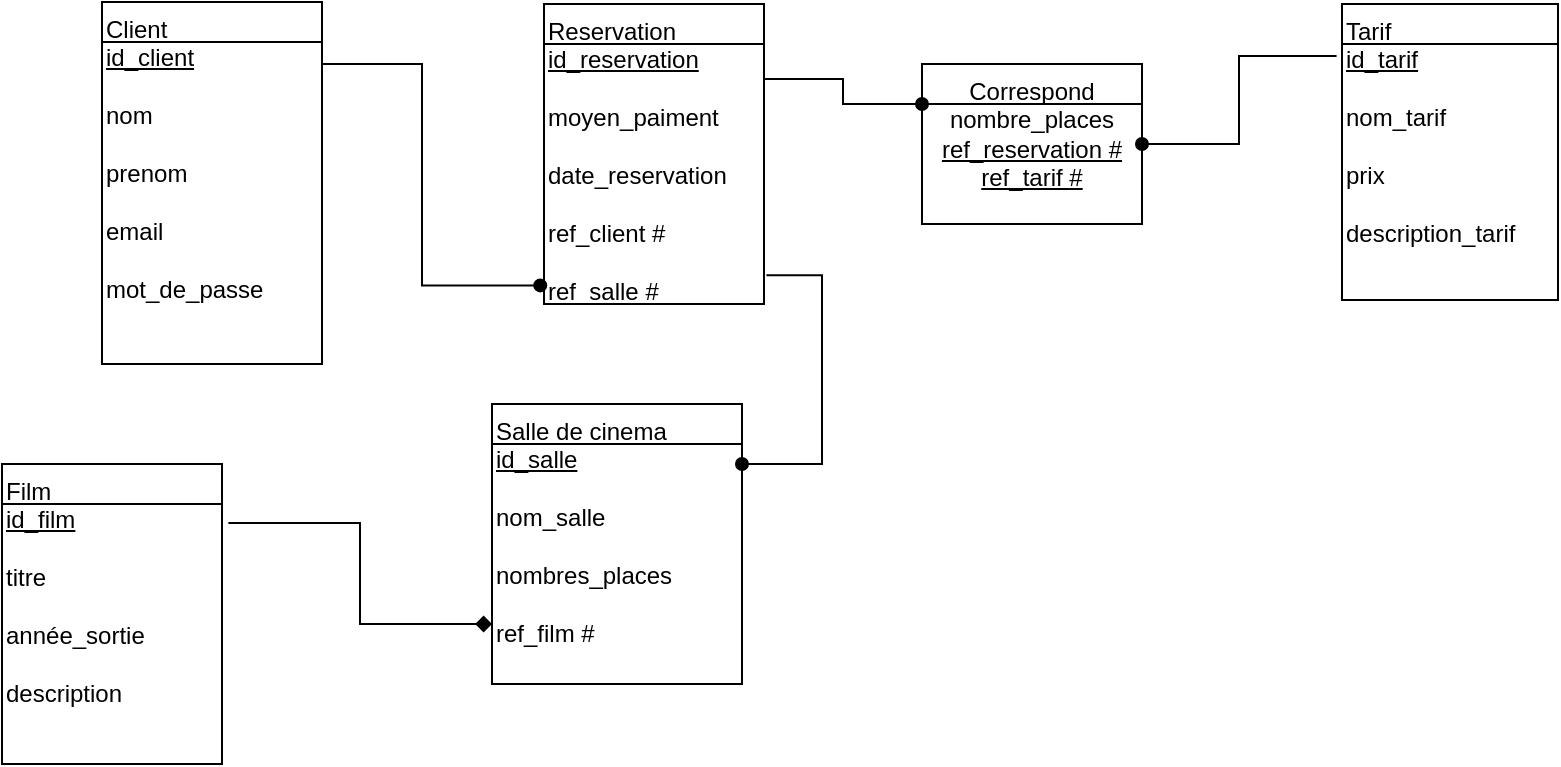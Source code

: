 <mxfile version="15.8.4" type="device"><diagram id="w1XyYNnAjbhUQ9ImqG1x" name="Page-1"><mxGraphModel dx="1747" dy="634" grid="1" gridSize="10" guides="1" tooltips="1" connect="1" arrows="1" fold="1" page="1" pageScale="1" pageWidth="827" pageHeight="1169" math="0" shadow="0"><root><mxCell id="0"/><mxCell id="1" parent="0"/><mxCell id="b_Y-ZNdzfcX3aWKwM93U-1" value="Client&amp;nbsp;&lt;br&gt;&lt;u&gt;id_client&lt;br&gt;&lt;br&gt;&lt;/u&gt;nom&amp;nbsp;&lt;br&gt;&lt;br&gt;prenom&amp;nbsp;&lt;br&gt;&lt;br&gt;email&lt;br&gt;&lt;br&gt;mot_de_passe&lt;br&gt;&lt;br&gt;" style="shape=internalStorage;whiteSpace=wrap;html=1;backgroundOutline=1;dx=0;dy=20;verticalAlign=top;align=left;" vertex="1" parent="1"><mxGeometry x="40" y="149" width="110" height="181" as="geometry"/></mxCell><mxCell id="b_Y-ZNdzfcX3aWKwM93U-3" value="Reservation&amp;nbsp;&lt;br&gt;&lt;u&gt;id_reservation&lt;/u&gt;&lt;br&gt;&lt;br&gt;moyen_paiment&lt;br&gt;&lt;br&gt;date_reservation&lt;br&gt;&lt;br&gt;ref_client #&lt;br&gt;&amp;nbsp;&lt;br&gt;ref_salle #" style="shape=internalStorage;whiteSpace=wrap;html=1;backgroundOutline=1;align=left;verticalAlign=top;dx=0;dy=20;" vertex="1" parent="1"><mxGeometry x="261" y="150" width="110" height="150" as="geometry"/></mxCell><mxCell id="b_Y-ZNdzfcX3aWKwM93U-4" value="Tarif&amp;nbsp;&lt;br&gt;&lt;u&gt;id_tarif&lt;/u&gt;&lt;br&gt;&lt;br&gt;nom_tarif&lt;br&gt;&lt;br&gt;prix&lt;br&gt;&lt;br&gt;description_tarif&lt;br&gt;&lt;br&gt;" style="shape=internalStorage;whiteSpace=wrap;html=1;backgroundOutline=1;align=left;verticalAlign=top;dx=0;dy=20;" vertex="1" parent="1"><mxGeometry x="660" y="150" width="108" height="148" as="geometry"/></mxCell><mxCell id="b_Y-ZNdzfcX3aWKwM93U-7" value="" style="edgeStyle=elbowEdgeStyle;elbow=horizontal;endArrow=oval;html=1;rounded=0;entryX=-0.017;entryY=0.938;entryDx=0;entryDy=0;entryPerimeter=0;endFill=1;" edge="1" parent="1" target="b_Y-ZNdzfcX3aWKwM93U-3"><mxGeometry width="50" height="50" relative="1" as="geometry"><mxPoint x="150" y="180" as="sourcePoint"/><mxPoint x="200" y="200" as="targetPoint"/><Array as="points"><mxPoint x="200" y="240"/></Array></mxGeometry></mxCell><mxCell id="b_Y-ZNdzfcX3aWKwM93U-11" value="&lt;div style=&quot;text-align: center&quot;&gt;&lt;span&gt;Salle de cinema&amp;nbsp;&lt;/span&gt;&lt;/div&gt;&lt;div style=&quot;text-align: center&quot;&gt;&lt;/div&gt;&lt;u&gt;id_salle&lt;br&gt;&lt;/u&gt;&lt;br&gt;nom_salle&lt;br&gt;&lt;br&gt;nombres_places&lt;br&gt;&lt;br&gt;ref_film #" style="shape=internalStorage;whiteSpace=wrap;html=1;backgroundOutline=1;align=left;verticalAlign=top;dx=0;dy=20;" vertex="1" parent="1"><mxGeometry x="235" y="350" width="125" height="140" as="geometry"/></mxCell><mxCell id="b_Y-ZNdzfcX3aWKwM93U-27" value="Film&amp;nbsp;&lt;br&gt;&lt;u&gt;id_film&lt;br&gt;&lt;/u&gt;&lt;br&gt;titre&lt;br&gt;&lt;br&gt;année_sortie&lt;br&gt;&lt;br&gt;description&amp;nbsp;&lt;br&gt;" style="shape=internalStorage;whiteSpace=wrap;html=1;backgroundOutline=1;align=left;verticalAlign=top;dx=0;dy=20;" vertex="1" parent="1"><mxGeometry x="-10" y="380" width="110" height="150" as="geometry"/></mxCell><mxCell id="b_Y-ZNdzfcX3aWKwM93U-29" value="Correspond&lt;br&gt;&lt;span style=&quot;text-align: left&quot;&gt;nombre_places&lt;/span&gt;&lt;br style=&quot;text-align: left&quot;&gt;&lt;u&gt;ref_reservation #&lt;br&gt;ref_tarif #&lt;br&gt;&lt;br&gt;&lt;/u&gt;" style="shape=internalStorage;whiteSpace=wrap;html=1;backgroundOutline=1;align=center;verticalAlign=top;dx=0;dy=20;" vertex="1" parent="1"><mxGeometry x="450" y="180" width="110" height="80" as="geometry"/></mxCell><mxCell id="b_Y-ZNdzfcX3aWKwM93U-30" value="" style="edgeStyle=elbowEdgeStyle;elbow=horizontal;endArrow=oval;html=1;rounded=0;entryX=0;entryY=0.25;entryDx=0;entryDy=0;endFill=1;exitX=1;exitY=0.25;exitDx=0;exitDy=0;" edge="1" parent="1" source="b_Y-ZNdzfcX3aWKwM93U-3" target="b_Y-ZNdzfcX3aWKwM93U-29"><mxGeometry width="50" height="50" relative="1" as="geometry"><mxPoint x="380" y="180" as="sourcePoint"/><mxPoint x="410" y="130" as="targetPoint"/></mxGeometry></mxCell><mxCell id="b_Y-ZNdzfcX3aWKwM93U-31" value="" style="edgeStyle=elbowEdgeStyle;elbow=horizontal;endArrow=oval;html=1;rounded=0;entryX=1;entryY=0.5;entryDx=0;entryDy=0;exitX=-0.025;exitY=0.176;exitDx=0;exitDy=0;exitPerimeter=0;endFill=1;" edge="1" parent="1" source="b_Y-ZNdzfcX3aWKwM93U-4" target="b_Y-ZNdzfcX3aWKwM93U-29"><mxGeometry width="50" height="50" relative="1" as="geometry"><mxPoint x="580" y="250" as="sourcePoint"/><mxPoint x="630" y="200" as="targetPoint"/></mxGeometry></mxCell><mxCell id="b_Y-ZNdzfcX3aWKwM93U-37" value="" style="edgeStyle=elbowEdgeStyle;elbow=horizontal;endArrow=diamond;html=1;rounded=0;exitX=1.029;exitY=0.197;exitDx=0;exitDy=0;exitPerimeter=0;endFill=1;" edge="1" parent="1" source="b_Y-ZNdzfcX3aWKwM93U-27"><mxGeometry width="50" height="50" relative="1" as="geometry"><mxPoint x="185" y="510" as="sourcePoint"/><mxPoint x="235" y="460" as="targetPoint"/></mxGeometry></mxCell><mxCell id="b_Y-ZNdzfcX3aWKwM93U-38" value="" style="edgeStyle=elbowEdgeStyle;elbow=horizontal;endArrow=oval;html=1;rounded=0;exitX=1.011;exitY=0.904;exitDx=0;exitDy=0;exitPerimeter=0;endFill=1;" edge="1" parent="1" source="b_Y-ZNdzfcX3aWKwM93U-3"><mxGeometry width="50" height="50" relative="1" as="geometry"><mxPoint x="490" y="280" as="sourcePoint"/><mxPoint x="360" y="380" as="targetPoint"/><Array as="points"><mxPoint x="400" y="330"/></Array></mxGeometry></mxCell></root></mxGraphModel></diagram></mxfile>
